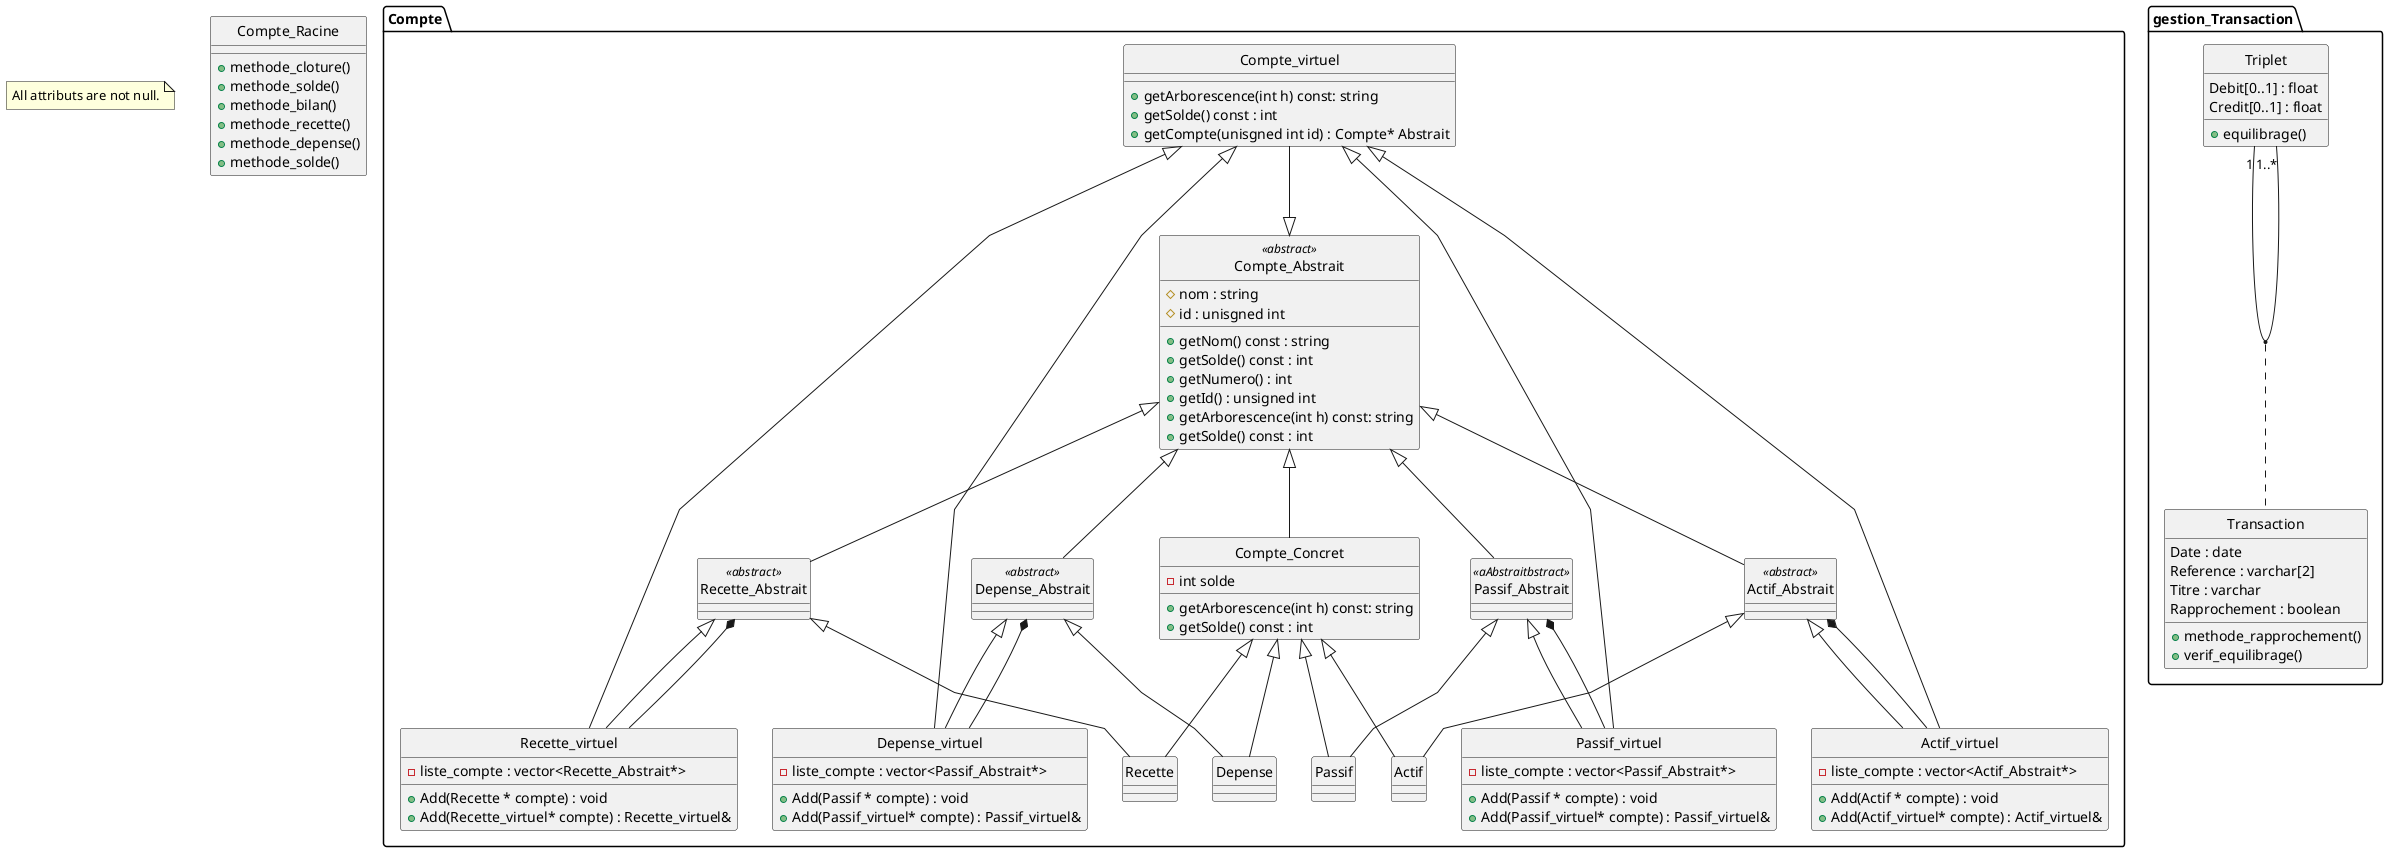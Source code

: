 @startuml
hide circle
skinparam linetype polyline

note as N1
    All attributs are not null.
end note

package Compte{
    class Compte_Abstrait <<abstract>>{
      # nom : string
      # id : unisgned int
      +getNom() const : string
      +getSolde() const : int
      +getNumero() : int
      +getId() : unsigned int
      + getArborescence(int h) const: string
      + getSolde() const : int

    }


    class Actif_Abstrait <<abstract>>{

    }

    class Actif{

    }

    class Actif_virtuel{
      - liste_compte : vector<Actif_Abstrait*>
      + Add(Actif * compte) : void
      + Add(Actif_virtuel* compte) : Actif_virtuel&
    }


    class Passif_Abstrait <<aAbstraitbstract>>{

    }

    class Passif{

    }

    class Passif_virtuel{
      - liste_compte : vector<Passif_Abstrait*>
      + Add(Passif * compte) : void
      + Add(Passif_virtuel* compte) : Passif_virtuel&
    }

    class Depense_Abstrait <<abstract>>{

    }

    class Depense{

    }

    class Depense_virtuel{
      - liste_compte : vector<Passif_Abstrait*>
      + Add(Passif * compte) : void
      + Add(Passif_virtuel* compte) : Passif_virtuel&
    }

    class Recette_Abstrait <<abstract>>{

    }

    class Recette_virtuel{
      - liste_compte : vector<Recette_Abstrait*>
      + Add(Recette * compte) : void
      + Add(Recette_virtuel* compte) : Recette_virtuel&
    }

    class Recette{

    }

    class Compte_virtuel{
      + getArborescence(int h) const: string
      + getSolde() const : int
      + getCompte(unisgned int id) : Compte* Abstrait
    }

    class Compte_Concret{
      - int solde
      + getArborescence(int h) const: string
      + getSolde() const : int
    }

     Compte_virtuel --|> Compte_Abstrait
    Compte_Abstrait <|-- Compte_Concret

    Compte_Abstrait <|-- Actif_Abstrait
    Compte_Abstrait <|-- Passif_Abstrait
    Compte_Abstrait <|-- Depense_Abstrait
    Compte_Abstrait <|-- Recette_Abstrait

    Actif_Abstrait <|-- Actif
    Actif_Abstrait <|-- Actif_virtuel

    Passif_Abstrait <|-- Passif
    Passif_Abstrait <|-- Passif_virtuel

    Recette_Abstrait <|-- Recette
    Recette_Abstrait <|-- Recette_virtuel

    Depense_Abstrait <|-- Depense
    Depense_Abstrait <|-- Depense_virtuel

    Actif_Abstrait *-- Actif_virtuel
    Passif_Abstrait *-- Passif_virtuel
    Recette_Abstrait *-- Recette_virtuel
    Depense_Abstrait *-- Depense_virtuel


    Compte_virtuel <|-- Actif_virtuel
    Compte_virtuel <|-- Passif_virtuel
    Compte_virtuel <|-- Depense_virtuel
    Compte_virtuel <|-- Recette_virtuel


    Compte_Concret <|-- Actif
    Compte_Concret <|-- Passif
    Compte_Concret <|-- Depense
    Compte_Concret <|-- Recette

}

class Compte_Racine {
  +methode_cloture()
  +methode_solde()
  +methode_bilan()
  +methode_recette()
  +methode_depense()
  +methode_solde()
}

'Compte_Racine "0..1" -- "1" Actif_Abstrait
'Compte_Racine "0..1" -- "1" Depense_Abstrait
'Compte_Racine "0..1" -- "1" Recette_Abstrait
'Compte_Racine "0..1" -- "1" Passif_Abstrait


package gestion_Transaction{

  class Triplet{
    Debit[0..1] : float
    Credit[0..1] : float
    +equilibrage()
  }

  class Transaction{
    Date : date
    Reference : varchar[2]
    Titre : varchar
    Rapprochement : boolean
    +methode_rapprochement()
    +verif_equilibrage()
  }

  Triplet "1" -- "1..*" Triplet
  (Triplet, Triplet) . Transaction
}

@enduml
